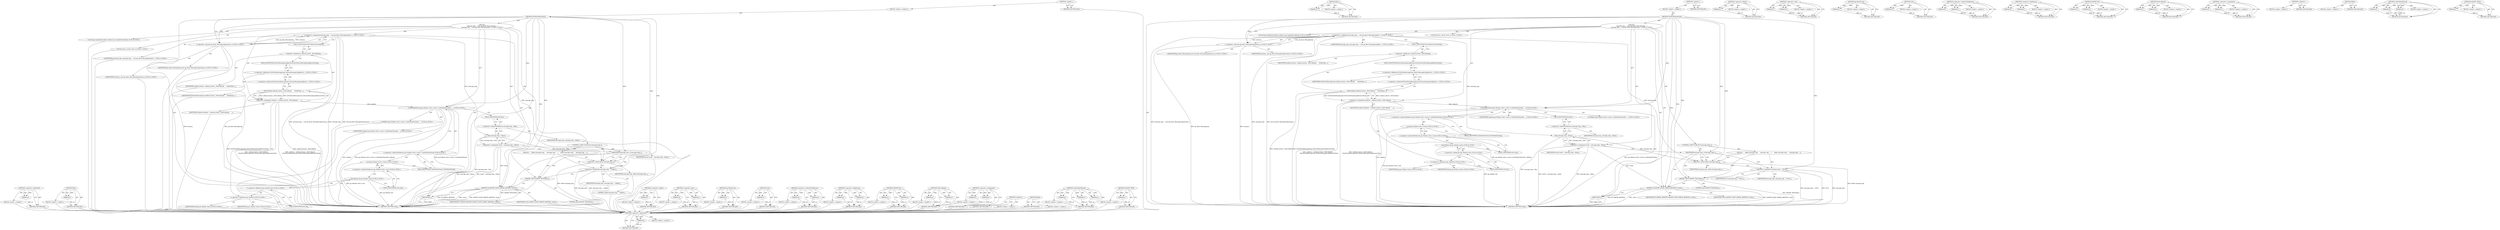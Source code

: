 digraph "ASSERT_TRUE" {
vulnerable_110 [label=<(METHOD,&lt;operator&gt;.addressOf)>];
vulnerable_111 [label=<(PARAM,p1)>];
vulnerable_112 [label=<(BLOCK,&lt;empty&gt;,&lt;empty&gt;)>];
vulnerable_113 [label=<(METHOD_RETURN,ANY)>];
vulnerable_133 [label=<(METHOD,Run)>];
vulnerable_134 [label=<(PARAM,p1)>];
vulnerable_135 [label=<(BLOCK,&lt;empty&gt;,&lt;empty&gt;)>];
vulnerable_136 [label=<(METHOD_RETURN,ANY)>];
vulnerable_6 [label=<(METHOD,&lt;global&gt;)<SUB>1</SUB>>];
vulnerable_7 [label=<(BLOCK,&lt;empty&gt;,&lt;empty&gt;)<SUB>1</SUB>>];
vulnerable_8 [label=<(METHOD,TestRunWithoutQuit)<SUB>1</SUB>>];
vulnerable_9 [label="<(BLOCK,{
  message_loop_ = new pp::flash::MessageLoop(...,{
  message_loop_ = new pp::flash::MessageLoop(...)<SUB>1</SUB>>"];
vulnerable_10 [label="<(&lt;operator&gt;.assignment,message_loop_ = new pp::flash::MessageLoop(inst...)<SUB>2</SUB>>"];
vulnerable_11 [label="<(IDENTIFIER,message_loop_,message_loop_ = new pp::flash::MessageLoop(inst...)<SUB>2</SUB>>"];
vulnerable_12 [label="<(&lt;operator&gt;.new,new pp::flash::MessageLoop(instance_))<SUB>2</SUB>>"];
vulnerable_13 [label="<(IDENTIFIER,pp::flash::MessageLoop,new pp::flash::MessageLoop(instance_))<SUB>2</SUB>>"];
vulnerable_14 [label="<(IDENTIFIER,instance_,new pp::flash::MessageLoop(instance_))<SUB>2</SUB>>"];
vulnerable_15 [label="<(LOCAL,pp.CompletionCallback callback: pp.CompletionCallback)<SUB>4</SUB>>"];
vulnerable_16 [label=<(&lt;operator&gt;.assignment,callback = callback_factory_.NewCallback(
     ...)<SUB>4</SUB>>];
vulnerable_17 [label=<(IDENTIFIER,callback,callback = callback_factory_.NewCallback(
     ...)<SUB>4</SUB>>];
vulnerable_18 [label=<(NewCallback,callback_factory_.NewCallback(
      &amp;TestFlash...)<SUB>4</SUB>>];
vulnerable_19 [label=<(&lt;operator&gt;.fieldAccess,callback_factory_.NewCallback)<SUB>4</SUB>>];
vulnerable_20 [label=<(IDENTIFIER,callback_factory_,callback_factory_.NewCallback(
      &amp;TestFlash...)<SUB>4</SUB>>];
vulnerable_21 [label=<(FIELD_IDENTIFIER,NewCallback,NewCallback)<SUB>4</SUB>>];
vulnerable_22 [label="<(&lt;operator&gt;.addressOf,&amp;TestFlashMessageLoop::DestroyMessageLoopResour...)<SUB>5</SUB>>"];
vulnerable_23 [label="<(&lt;operator&gt;.fieldAccess,TestFlashMessageLoop::DestroyMessageLoopResourc...)<SUB>5</SUB>>"];
vulnerable_24 [label=<(IDENTIFIER,TestFlashMessageLoop,callback_factory_.NewCallback(
      &amp;TestFlash...)<SUB>5</SUB>>];
vulnerable_25 [label=<(FIELD_IDENTIFIER,DestroyMessageLoopResourceTask,DestroyMessageLoopResourceTask)<SUB>5</SUB>>];
vulnerable_26 [label="<(CallOnMainThread,pp::Module::Get()-&gt;core()-&gt;CallOnMainThread(0, ...)<SUB>6</SUB>>"];
vulnerable_27 [label="<(&lt;operator&gt;.indirectFieldAccess,pp::Module::Get()-&gt;core()-&gt;CallOnMainThread)<SUB>6</SUB>>"];
vulnerable_28 [label="<(core,pp::Module::Get()-&gt;core())<SUB>6</SUB>>"];
vulnerable_29 [label="<(&lt;operator&gt;.indirectFieldAccess,pp::Module::Get()-&gt;core)<SUB>6</SUB>>"];
vulnerable_30 [label="<(pp.Module.Get,pp::Module::Get())<SUB>6</SUB>>"];
vulnerable_31 [label="<(&lt;operator&gt;.fieldAccess,pp::Module::Get)<SUB>6</SUB>>"];
vulnerable_32 [label="<(&lt;operator&gt;.fieldAccess,pp::Module)<SUB>6</SUB>>"];
vulnerable_33 [label="<(IDENTIFIER,pp,pp::Module::Get())<SUB>6</SUB>>"];
vulnerable_34 [label="<(IDENTIFIER,Module,pp::Module::Get())<SUB>6</SUB>>"];
vulnerable_35 [label=<(FIELD_IDENTIFIER,Get,Get)<SUB>6</SUB>>];
vulnerable_36 [label=<(FIELD_IDENTIFIER,core,core)<SUB>6</SUB>>];
vulnerable_37 [label=<(FIELD_IDENTIFIER,CallOnMainThread,CallOnMainThread)<SUB>6</SUB>>];
vulnerable_38 [label="<(LITERAL,0,pp::Module::Get()-&gt;core()-&gt;CallOnMainThread(0, ...)<SUB>6</SUB>>"];
vulnerable_39 [label="<(IDENTIFIER,callback,pp::Module::Get()-&gt;core()-&gt;CallOnMainThread(0, ...)<SUB>6</SUB>>"];
vulnerable_40 [label="<(LOCAL,int32_t result: int32_t)<SUB>7</SUB>>"];
vulnerable_41 [label=<(&lt;operator&gt;.assignment,result = message_loop_-&gt;Run())<SUB>7</SUB>>];
vulnerable_42 [label=<(IDENTIFIER,result,result = message_loop_-&gt;Run())<SUB>7</SUB>>];
vulnerable_43 [label=<(Run,message_loop_-&gt;Run())<SUB>7</SUB>>];
vulnerable_44 [label=<(&lt;operator&gt;.indirectFieldAccess,message_loop_-&gt;Run)<SUB>7</SUB>>];
vulnerable_45 [label=<(IDENTIFIER,message_loop_,message_loop_-&gt;Run())<SUB>7</SUB>>];
vulnerable_46 [label=<(FIELD_IDENTIFIER,Run,Run)<SUB>7</SUB>>];
vulnerable_47 [label=<(CONTROL_STRUCTURE,IF,if (message_loop_))<SUB>9</SUB>>];
vulnerable_48 [label=<(IDENTIFIER,message_loop_,if (message_loop_))<SUB>9</SUB>>];
vulnerable_49 [label=<(BLOCK,{
     delete message_loop_;
    message_loop_ ...,{
     delete message_loop_;
    message_loop_ ...)<SUB>9</SUB>>];
vulnerable_50 [label=<(&lt;operator&gt;.delete,delete message_loop_)<SUB>10</SUB>>];
vulnerable_51 [label=<(IDENTIFIER,message_loop_,delete message_loop_)<SUB>10</SUB>>];
vulnerable_52 [label=<(&lt;operator&gt;.assignment,message_loop_ = NULL)<SUB>11</SUB>>];
vulnerable_53 [label=<(IDENTIFIER,message_loop_,message_loop_ = NULL)<SUB>11</SUB>>];
vulnerable_54 [label=<(IDENTIFIER,NULL,message_loop_ = NULL)<SUB>11</SUB>>];
vulnerable_55 [label=<(ASSERT_TRUE,ASSERT_TRUE(false))<SUB>12</SUB>>];
vulnerable_56 [label=<(LITERAL,false,ASSERT_TRUE(false))<SUB>12</SUB>>];
vulnerable_57 [label=<(ASSERT_EQ,ASSERT_EQ(PP_ERROR_ABORTED, result))<SUB>15</SUB>>];
vulnerable_58 [label=<(IDENTIFIER,PP_ERROR_ABORTED,ASSERT_EQ(PP_ERROR_ABORTED, result))<SUB>15</SUB>>];
vulnerable_59 [label=<(IDENTIFIER,result,ASSERT_EQ(PP_ERROR_ABORTED, result))<SUB>15</SUB>>];
vulnerable_60 [label=<(PASS,PASS())<SUB>16</SUB>>];
vulnerable_61 [label=<(METHOD_RETURN,string)<SUB>1</SUB>>];
vulnerable_63 [label=<(METHOD_RETURN,ANY)<SUB>1</SUB>>];
vulnerable_137 [label=<(METHOD,&lt;operator&gt;.delete)>];
vulnerable_138 [label=<(PARAM,p1)>];
vulnerable_139 [label=<(BLOCK,&lt;empty&gt;,&lt;empty&gt;)>];
vulnerable_140 [label=<(METHOD_RETURN,ANY)>];
vulnerable_95 [label=<(METHOD,&lt;operator&gt;.new)>];
vulnerable_96 [label=<(PARAM,p1)>];
vulnerable_97 [label=<(PARAM,p2)>];
vulnerable_98 [label=<(BLOCK,&lt;empty&gt;,&lt;empty&gt;)>];
vulnerable_99 [label=<(METHOD_RETURN,ANY)>];
vulnerable_129 [label=<(METHOD,pp.Module.Get)>];
vulnerable_130 [label=<(PARAM,p1)>];
vulnerable_131 [label=<(BLOCK,&lt;empty&gt;,&lt;empty&gt;)>];
vulnerable_132 [label=<(METHOD_RETURN,ANY)>];
vulnerable_125 [label=<(METHOD,core)>];
vulnerable_126 [label=<(PARAM,p1)>];
vulnerable_127 [label=<(BLOCK,&lt;empty&gt;,&lt;empty&gt;)>];
vulnerable_128 [label=<(METHOD_RETURN,ANY)>];
vulnerable_120 [label=<(METHOD,&lt;operator&gt;.indirectFieldAccess)>];
vulnerable_121 [label=<(PARAM,p1)>];
vulnerable_122 [label=<(PARAM,p2)>];
vulnerable_123 [label=<(BLOCK,&lt;empty&gt;,&lt;empty&gt;)>];
vulnerable_124 [label=<(METHOD_RETURN,ANY)>];
vulnerable_105 [label=<(METHOD,&lt;operator&gt;.fieldAccess)>];
vulnerable_106 [label=<(PARAM,p1)>];
vulnerable_107 [label=<(PARAM,p2)>];
vulnerable_108 [label=<(BLOCK,&lt;empty&gt;,&lt;empty&gt;)>];
vulnerable_109 [label=<(METHOD_RETURN,ANY)>];
vulnerable_145 [label=<(METHOD,ASSERT_EQ)>];
vulnerable_146 [label=<(PARAM,p1)>];
vulnerable_147 [label=<(PARAM,p2)>];
vulnerable_148 [label=<(BLOCK,&lt;empty&gt;,&lt;empty&gt;)>];
vulnerable_149 [label=<(METHOD_RETURN,ANY)>];
vulnerable_100 [label=<(METHOD,NewCallback)>];
vulnerable_101 [label=<(PARAM,p1)>];
vulnerable_102 [label=<(PARAM,p2)>];
vulnerable_103 [label=<(BLOCK,&lt;empty&gt;,&lt;empty&gt;)>];
vulnerable_104 [label=<(METHOD_RETURN,ANY)>];
vulnerable_90 [label=<(METHOD,&lt;operator&gt;.assignment)>];
vulnerable_91 [label=<(PARAM,p1)>];
vulnerable_92 [label=<(PARAM,p2)>];
vulnerable_93 [label=<(BLOCK,&lt;empty&gt;,&lt;empty&gt;)>];
vulnerable_94 [label=<(METHOD_RETURN,ANY)>];
vulnerable_84 [label=<(METHOD,&lt;global&gt;)<SUB>1</SUB>>];
vulnerable_85 [label=<(BLOCK,&lt;empty&gt;,&lt;empty&gt;)>];
vulnerable_86 [label=<(METHOD_RETURN,ANY)>];
vulnerable_150 [label=<(METHOD,PASS)>];
vulnerable_151 [label=<(BLOCK,&lt;empty&gt;,&lt;empty&gt;)>];
vulnerable_152 [label=<(METHOD_RETURN,ANY)>];
vulnerable_114 [label=<(METHOD,CallOnMainThread)>];
vulnerable_115 [label=<(PARAM,p1)>];
vulnerable_116 [label=<(PARAM,p2)>];
vulnerable_117 [label=<(PARAM,p3)>];
vulnerable_118 [label=<(BLOCK,&lt;empty&gt;,&lt;empty&gt;)>];
vulnerable_119 [label=<(METHOD_RETURN,ANY)>];
vulnerable_141 [label=<(METHOD,ASSERT_TRUE)>];
vulnerable_142 [label=<(PARAM,p1)>];
vulnerable_143 [label=<(BLOCK,&lt;empty&gt;,&lt;empty&gt;)>];
vulnerable_144 [label=<(METHOD_RETURN,ANY)>];
fixed_112 [label=<(METHOD,&lt;operator&gt;.addressOf)>];
fixed_113 [label=<(PARAM,p1)>];
fixed_114 [label=<(BLOCK,&lt;empty&gt;,&lt;empty&gt;)>];
fixed_115 [label=<(METHOD_RETURN,ANY)>];
fixed_135 [label=<(METHOD,Run)>];
fixed_136 [label=<(PARAM,p1)>];
fixed_137 [label=<(BLOCK,&lt;empty&gt;,&lt;empty&gt;)>];
fixed_138 [label=<(METHOD_RETURN,ANY)>];
fixed_6 [label=<(METHOD,&lt;global&gt;)<SUB>1</SUB>>];
fixed_7 [label=<(BLOCK,&lt;empty&gt;,&lt;empty&gt;)<SUB>1</SUB>>];
fixed_8 [label=<(METHOD,TestRunWithoutQuit)<SUB>1</SUB>>];
fixed_9 [label="<(BLOCK,{
  message_loop_ = new pp::flash::MessageLoop(...,{
  message_loop_ = new pp::flash::MessageLoop(...)<SUB>1</SUB>>"];
fixed_10 [label="<(&lt;operator&gt;.assignment,message_loop_ = new pp::flash::MessageLoop(inst...)<SUB>2</SUB>>"];
fixed_11 [label="<(IDENTIFIER,message_loop_,message_loop_ = new pp::flash::MessageLoop(inst...)<SUB>2</SUB>>"];
fixed_12 [label="<(&lt;operator&gt;.new,new pp::flash::MessageLoop(instance_))<SUB>2</SUB>>"];
fixed_13 [label="<(IDENTIFIER,pp::flash::MessageLoop,new pp::flash::MessageLoop(instance_))<SUB>2</SUB>>"];
fixed_14 [label="<(IDENTIFIER,instance_,new pp::flash::MessageLoop(instance_))<SUB>2</SUB>>"];
fixed_15 [label="<(LOCAL,pp.CompletionCallback callback: pp.CompletionCallback)<SUB>4</SUB>>"];
fixed_16 [label=<(&lt;operator&gt;.assignment,callback = callback_factory_.NewCallback(
     ...)<SUB>4</SUB>>];
fixed_17 [label=<(IDENTIFIER,callback,callback = callback_factory_.NewCallback(
     ...)<SUB>4</SUB>>];
fixed_18 [label=<(NewCallback,callback_factory_.NewCallback(
      &amp;TestFlash...)<SUB>4</SUB>>];
fixed_19 [label=<(&lt;operator&gt;.fieldAccess,callback_factory_.NewCallback)<SUB>4</SUB>>];
fixed_20 [label=<(IDENTIFIER,callback_factory_,callback_factory_.NewCallback(
      &amp;TestFlash...)<SUB>4</SUB>>];
fixed_21 [label=<(FIELD_IDENTIFIER,NewCallback,NewCallback)<SUB>4</SUB>>];
fixed_22 [label="<(&lt;operator&gt;.addressOf,&amp;TestFlashMessageLoop::DestroyMessageLoopResour...)<SUB>5</SUB>>"];
fixed_23 [label="<(&lt;operator&gt;.fieldAccess,TestFlashMessageLoop::DestroyMessageLoopResourc...)<SUB>5</SUB>>"];
fixed_24 [label=<(IDENTIFIER,TestFlashMessageLoop,callback_factory_.NewCallback(
      &amp;TestFlash...)<SUB>5</SUB>>];
fixed_25 [label=<(FIELD_IDENTIFIER,DestroyMessageLoopResourceTask,DestroyMessageLoopResourceTask)<SUB>5</SUB>>];
fixed_26 [label="<(CallOnMainThread,pp::Module::Get()-&gt;core()-&gt;CallOnMainThread(0, ...)<SUB>6</SUB>>"];
fixed_27 [label="<(&lt;operator&gt;.indirectFieldAccess,pp::Module::Get()-&gt;core()-&gt;CallOnMainThread)<SUB>6</SUB>>"];
fixed_28 [label="<(core,pp::Module::Get()-&gt;core())<SUB>6</SUB>>"];
fixed_29 [label="<(&lt;operator&gt;.indirectFieldAccess,pp::Module::Get()-&gt;core)<SUB>6</SUB>>"];
fixed_30 [label="<(pp.Module.Get,pp::Module::Get())<SUB>6</SUB>>"];
fixed_31 [label="<(&lt;operator&gt;.fieldAccess,pp::Module::Get)<SUB>6</SUB>>"];
fixed_32 [label="<(&lt;operator&gt;.fieldAccess,pp::Module)<SUB>6</SUB>>"];
fixed_33 [label="<(IDENTIFIER,pp,pp::Module::Get())<SUB>6</SUB>>"];
fixed_34 [label="<(IDENTIFIER,Module,pp::Module::Get())<SUB>6</SUB>>"];
fixed_35 [label=<(FIELD_IDENTIFIER,Get,Get)<SUB>6</SUB>>];
fixed_36 [label=<(FIELD_IDENTIFIER,core,core)<SUB>6</SUB>>];
fixed_37 [label=<(FIELD_IDENTIFIER,CallOnMainThread,CallOnMainThread)<SUB>6</SUB>>];
fixed_38 [label="<(LITERAL,0,pp::Module::Get()-&gt;core()-&gt;CallOnMainThread(0, ...)<SUB>6</SUB>>"];
fixed_39 [label="<(IDENTIFIER,callback,pp::Module::Get()-&gt;core()-&gt;CallOnMainThread(0, ...)<SUB>6</SUB>>"];
fixed_40 [label="<(LOCAL,int32_t result: int32_t)<SUB>7</SUB>>"];
fixed_41 [label=<(&lt;operator&gt;.assignment,result = message_loop_-&gt;Run())<SUB>7</SUB>>];
fixed_42 [label=<(IDENTIFIER,result,result = message_loop_-&gt;Run())<SUB>7</SUB>>];
fixed_43 [label=<(Run,message_loop_-&gt;Run())<SUB>7</SUB>>];
fixed_44 [label=<(&lt;operator&gt;.indirectFieldAccess,message_loop_-&gt;Run)<SUB>7</SUB>>];
fixed_45 [label=<(IDENTIFIER,message_loop_,message_loop_-&gt;Run())<SUB>7</SUB>>];
fixed_46 [label=<(FIELD_IDENTIFIER,Run,Run)<SUB>7</SUB>>];
fixed_47 [label=<(CONTROL_STRUCTURE,IF,if (message_loop_))<SUB>9</SUB>>];
fixed_48 [label=<(IDENTIFIER,message_loop_,if (message_loop_))<SUB>9</SUB>>];
fixed_49 [label=<(BLOCK,{
     delete message_loop_;
    message_loop_ ...,{
     delete message_loop_;
    message_loop_ ...)<SUB>9</SUB>>];
fixed_50 [label=<(&lt;operator&gt;.delete,delete message_loop_)<SUB>10</SUB>>];
fixed_51 [label=<(IDENTIFIER,message_loop_,delete message_loop_)<SUB>10</SUB>>];
fixed_52 [label=<(&lt;operator&gt;.assignment,message_loop_ = nullptr)<SUB>11</SUB>>];
fixed_53 [label=<(IDENTIFIER,message_loop_,message_loop_ = nullptr)<SUB>11</SUB>>];
fixed_54 [label=<(LITERAL,nullptr,message_loop_ = nullptr)<SUB>11</SUB>>];
fixed_55 [label=<(ASSERT_TRUE,ASSERT_TRUE(false))<SUB>12</SUB>>];
fixed_56 [label=<(LITERAL,false,ASSERT_TRUE(false))<SUB>12</SUB>>];
fixed_57 [label=<(ASSERT_EQ,ASSERT_EQ(PP_ERROR_ABORTED, result))<SUB>15</SUB>>];
fixed_58 [label=<(IDENTIFIER,PP_ERROR_ABORTED,ASSERT_EQ(PP_ERROR_ABORTED, result))<SUB>15</SUB>>];
fixed_59 [label=<(IDENTIFIER,result,ASSERT_EQ(PP_ERROR_ABORTED, result))<SUB>15</SUB>>];
fixed_60 [label=<(PASS,PASS())<SUB>16</SUB>>];
fixed_61 [label=<(METHOD_RETURN,string)<SUB>1</SUB>>];
fixed_63 [label=<(METHOD_RETURN,ANY)<SUB>1</SUB>>];
fixed_139 [label=<(METHOD,&lt;operator&gt;.delete)>];
fixed_140 [label=<(PARAM,p1)>];
fixed_141 [label=<(BLOCK,&lt;empty&gt;,&lt;empty&gt;)>];
fixed_142 [label=<(METHOD_RETURN,ANY)>];
fixed_97 [label=<(METHOD,&lt;operator&gt;.new)>];
fixed_98 [label=<(PARAM,p1)>];
fixed_99 [label=<(PARAM,p2)>];
fixed_100 [label=<(BLOCK,&lt;empty&gt;,&lt;empty&gt;)>];
fixed_101 [label=<(METHOD_RETURN,ANY)>];
fixed_131 [label=<(METHOD,pp.Module.Get)>];
fixed_132 [label=<(PARAM,p1)>];
fixed_133 [label=<(BLOCK,&lt;empty&gt;,&lt;empty&gt;)>];
fixed_134 [label=<(METHOD_RETURN,ANY)>];
fixed_127 [label=<(METHOD,core)>];
fixed_128 [label=<(PARAM,p1)>];
fixed_129 [label=<(BLOCK,&lt;empty&gt;,&lt;empty&gt;)>];
fixed_130 [label=<(METHOD_RETURN,ANY)>];
fixed_122 [label=<(METHOD,&lt;operator&gt;.indirectFieldAccess)>];
fixed_123 [label=<(PARAM,p1)>];
fixed_124 [label=<(PARAM,p2)>];
fixed_125 [label=<(BLOCK,&lt;empty&gt;,&lt;empty&gt;)>];
fixed_126 [label=<(METHOD_RETURN,ANY)>];
fixed_107 [label=<(METHOD,&lt;operator&gt;.fieldAccess)>];
fixed_108 [label=<(PARAM,p1)>];
fixed_109 [label=<(PARAM,p2)>];
fixed_110 [label=<(BLOCK,&lt;empty&gt;,&lt;empty&gt;)>];
fixed_111 [label=<(METHOD_RETURN,ANY)>];
fixed_147 [label=<(METHOD,ASSERT_EQ)>];
fixed_148 [label=<(PARAM,p1)>];
fixed_149 [label=<(PARAM,p2)>];
fixed_150 [label=<(BLOCK,&lt;empty&gt;,&lt;empty&gt;)>];
fixed_151 [label=<(METHOD_RETURN,ANY)>];
fixed_102 [label=<(METHOD,NewCallback)>];
fixed_103 [label=<(PARAM,p1)>];
fixed_104 [label=<(PARAM,p2)>];
fixed_105 [label=<(BLOCK,&lt;empty&gt;,&lt;empty&gt;)>];
fixed_106 [label=<(METHOD_RETURN,ANY)>];
fixed_92 [label=<(METHOD,&lt;operator&gt;.assignment)>];
fixed_93 [label=<(PARAM,p1)>];
fixed_94 [label=<(PARAM,p2)>];
fixed_95 [label=<(BLOCK,&lt;empty&gt;,&lt;empty&gt;)>];
fixed_96 [label=<(METHOD_RETURN,ANY)>];
fixed_86 [label=<(METHOD,&lt;global&gt;)<SUB>1</SUB>>];
fixed_87 [label=<(BLOCK,&lt;empty&gt;,&lt;empty&gt;)>];
fixed_88 [label=<(METHOD_RETURN,ANY)>];
fixed_152 [label=<(METHOD,PASS)>];
fixed_153 [label=<(BLOCK,&lt;empty&gt;,&lt;empty&gt;)>];
fixed_154 [label=<(METHOD_RETURN,ANY)>];
fixed_116 [label=<(METHOD,CallOnMainThread)>];
fixed_117 [label=<(PARAM,p1)>];
fixed_118 [label=<(PARAM,p2)>];
fixed_119 [label=<(PARAM,p3)>];
fixed_120 [label=<(BLOCK,&lt;empty&gt;,&lt;empty&gt;)>];
fixed_121 [label=<(METHOD_RETURN,ANY)>];
fixed_143 [label=<(METHOD,ASSERT_TRUE)>];
fixed_144 [label=<(PARAM,p1)>];
fixed_145 [label=<(BLOCK,&lt;empty&gt;,&lt;empty&gt;)>];
fixed_146 [label=<(METHOD_RETURN,ANY)>];
vulnerable_110 -> vulnerable_111  [key=0, label="AST: "];
vulnerable_110 -> vulnerable_111  [key=1, label="DDG: "];
vulnerable_110 -> vulnerable_112  [key=0, label="AST: "];
vulnerable_110 -> vulnerable_113  [key=0, label="AST: "];
vulnerable_110 -> vulnerable_113  [key=1, label="CFG: "];
vulnerable_111 -> vulnerable_113  [key=0, label="DDG: p1"];
vulnerable_133 -> vulnerable_134  [key=0, label="AST: "];
vulnerable_133 -> vulnerable_134  [key=1, label="DDG: "];
vulnerable_133 -> vulnerable_135  [key=0, label="AST: "];
vulnerable_133 -> vulnerable_136  [key=0, label="AST: "];
vulnerable_133 -> vulnerable_136  [key=1, label="CFG: "];
vulnerable_134 -> vulnerable_136  [key=0, label="DDG: p1"];
vulnerable_6 -> vulnerable_7  [key=0, label="AST: "];
vulnerable_6 -> vulnerable_63  [key=0, label="AST: "];
vulnerable_6 -> vulnerable_63  [key=1, label="CFG: "];
vulnerable_7 -> vulnerable_8  [key=0, label="AST: "];
vulnerable_8 -> vulnerable_9  [key=0, label="AST: "];
vulnerable_8 -> vulnerable_61  [key=0, label="AST: "];
vulnerable_8 -> vulnerable_12  [key=0, label="CFG: "];
vulnerable_8 -> vulnerable_12  [key=1, label="DDG: "];
vulnerable_8 -> vulnerable_60  [key=0, label="DDG: "];
vulnerable_8 -> vulnerable_26  [key=0, label="DDG: "];
vulnerable_8 -> vulnerable_48  [key=0, label="DDG: "];
vulnerable_8 -> vulnerable_57  [key=0, label="DDG: "];
vulnerable_8 -> vulnerable_52  [key=0, label="DDG: "];
vulnerable_8 -> vulnerable_50  [key=0, label="DDG: "];
vulnerable_8 -> vulnerable_55  [key=0, label="DDG: "];
vulnerable_9 -> vulnerable_10  [key=0, label="AST: "];
vulnerable_9 -> vulnerable_15  [key=0, label="AST: "];
vulnerable_9 -> vulnerable_16  [key=0, label="AST: "];
vulnerable_9 -> vulnerable_26  [key=0, label="AST: "];
vulnerable_9 -> vulnerable_40  [key=0, label="AST: "];
vulnerable_9 -> vulnerable_41  [key=0, label="AST: "];
vulnerable_9 -> vulnerable_47  [key=0, label="AST: "];
vulnerable_9 -> vulnerable_57  [key=0, label="AST: "];
vulnerable_9 -> vulnerable_60  [key=0, label="AST: "];
vulnerable_10 -> vulnerable_11  [key=0, label="AST: "];
vulnerable_10 -> vulnerable_12  [key=0, label="AST: "];
vulnerable_10 -> vulnerable_21  [key=0, label="CFG: "];
vulnerable_10 -> vulnerable_61  [key=0, label="DDG: message_loop_"];
vulnerable_10 -> vulnerable_61  [key=1, label="DDG: new pp::flash::MessageLoop(instance_)"];
vulnerable_10 -> vulnerable_61  [key=2, label="DDG: message_loop_ = new pp::flash::MessageLoop(instance_)"];
vulnerable_10 -> vulnerable_43  [key=0, label="DDG: message_loop_"];
vulnerable_10 -> vulnerable_50  [key=0, label="DDG: message_loop_"];
vulnerable_12 -> vulnerable_13  [key=0, label="AST: "];
vulnerable_12 -> vulnerable_14  [key=0, label="AST: "];
vulnerable_12 -> vulnerable_10  [key=0, label="CFG: "];
vulnerable_12 -> vulnerable_10  [key=1, label="DDG: pp::flash::MessageLoop"];
vulnerable_12 -> vulnerable_10  [key=2, label="DDG: instance_"];
vulnerable_12 -> vulnerable_61  [key=0, label="DDG: instance_"];
vulnerable_12 -> vulnerable_61  [key=1, label="DDG: pp::flash::MessageLoop"];
vulnerable_16 -> vulnerable_17  [key=0, label="AST: "];
vulnerable_16 -> vulnerable_18  [key=0, label="AST: "];
vulnerable_16 -> vulnerable_32  [key=0, label="CFG: "];
vulnerable_16 -> vulnerable_61  [key=0, label="DDG: callback_factory_.NewCallback(
      &amp;TestFlashMessageLoop::DestroyMessageLoopResourceTask)"];
vulnerable_16 -> vulnerable_61  [key=1, label="DDG: callback = callback_factory_.NewCallback(
      &amp;TestFlashMessageLoop::DestroyMessageLoopResourceTask)"];
vulnerable_16 -> vulnerable_26  [key=0, label="DDG: callback"];
vulnerable_18 -> vulnerable_19  [key=0, label="AST: "];
vulnerable_18 -> vulnerable_22  [key=0, label="AST: "];
vulnerable_18 -> vulnerable_16  [key=0, label="CFG: "];
vulnerable_18 -> vulnerable_16  [key=1, label="DDG: callback_factory_.NewCallback"];
vulnerable_18 -> vulnerable_16  [key=2, label="DDG: &amp;TestFlashMessageLoop::DestroyMessageLoopResourceTask"];
vulnerable_18 -> vulnerable_61  [key=0, label="DDG: callback_factory_.NewCallback"];
vulnerable_18 -> vulnerable_61  [key=1, label="DDG: &amp;TestFlashMessageLoop::DestroyMessageLoopResourceTask"];
vulnerable_19 -> vulnerable_20  [key=0, label="AST: "];
vulnerable_19 -> vulnerable_21  [key=0, label="AST: "];
vulnerable_19 -> vulnerable_25  [key=0, label="CFG: "];
vulnerable_21 -> vulnerable_19  [key=0, label="CFG: "];
vulnerable_22 -> vulnerable_23  [key=0, label="AST: "];
vulnerable_22 -> vulnerable_18  [key=0, label="CFG: "];
vulnerable_23 -> vulnerable_24  [key=0, label="AST: "];
vulnerable_23 -> vulnerable_25  [key=0, label="AST: "];
vulnerable_23 -> vulnerable_22  [key=0, label="CFG: "];
vulnerable_25 -> vulnerable_23  [key=0, label="CFG: "];
vulnerable_26 -> vulnerable_27  [key=0, label="AST: "];
vulnerable_26 -> vulnerable_38  [key=0, label="AST: "];
vulnerable_26 -> vulnerable_39  [key=0, label="AST: "];
vulnerable_26 -> vulnerable_46  [key=0, label="CFG: "];
vulnerable_26 -> vulnerable_61  [key=0, label="DDG: pp::Module::Get()-&gt;core()-&gt;CallOnMainThread"];
vulnerable_26 -> vulnerable_61  [key=1, label="DDG: callback"];
vulnerable_26 -> vulnerable_61  [key=2, label="DDG: pp::Module::Get()-&gt;core()-&gt;CallOnMainThread(0, callback)"];
vulnerable_27 -> vulnerable_28  [key=0, label="AST: "];
vulnerable_27 -> vulnerable_37  [key=0, label="AST: "];
vulnerable_27 -> vulnerable_26  [key=0, label="CFG: "];
vulnerable_28 -> vulnerable_29  [key=0, label="AST: "];
vulnerable_28 -> vulnerable_37  [key=0, label="CFG: "];
vulnerable_28 -> vulnerable_61  [key=0, label="DDG: pp::Module::Get()-&gt;core"];
vulnerable_29 -> vulnerable_30  [key=0, label="AST: "];
vulnerable_29 -> vulnerable_36  [key=0, label="AST: "];
vulnerable_29 -> vulnerable_28  [key=0, label="CFG: "];
vulnerable_30 -> vulnerable_31  [key=0, label="AST: "];
vulnerable_30 -> vulnerable_36  [key=0, label="CFG: "];
vulnerable_30 -> vulnerable_61  [key=0, label="DDG: pp::Module::Get"];
vulnerable_31 -> vulnerable_32  [key=0, label="AST: "];
vulnerable_31 -> vulnerable_35  [key=0, label="AST: "];
vulnerable_31 -> vulnerable_30  [key=0, label="CFG: "];
vulnerable_32 -> vulnerable_33  [key=0, label="AST: "];
vulnerable_32 -> vulnerable_34  [key=0, label="AST: "];
vulnerable_32 -> vulnerable_35  [key=0, label="CFG: "];
vulnerable_35 -> vulnerable_31  [key=0, label="CFG: "];
vulnerable_36 -> vulnerable_29  [key=0, label="CFG: "];
vulnerable_37 -> vulnerable_27  [key=0, label="CFG: "];
vulnerable_41 -> vulnerable_42  [key=0, label="AST: "];
vulnerable_41 -> vulnerable_43  [key=0, label="AST: "];
vulnerable_41 -> vulnerable_48  [key=0, label="CFG: "];
vulnerable_41 -> vulnerable_61  [key=0, label="DDG: message_loop_-&gt;Run()"];
vulnerable_41 -> vulnerable_61  [key=1, label="DDG: result = message_loop_-&gt;Run()"];
vulnerable_41 -> vulnerable_57  [key=0, label="DDG: result"];
vulnerable_43 -> vulnerable_44  [key=0, label="AST: "];
vulnerable_43 -> vulnerable_41  [key=0, label="CFG: "];
vulnerable_43 -> vulnerable_41  [key=1, label="DDG: message_loop_-&gt;Run"];
vulnerable_43 -> vulnerable_61  [key=0, label="DDG: message_loop_-&gt;Run"];
vulnerable_43 -> vulnerable_50  [key=0, label="DDG: message_loop_-&gt;Run"];
vulnerable_44 -> vulnerable_45  [key=0, label="AST: "];
vulnerable_44 -> vulnerable_46  [key=0, label="AST: "];
vulnerable_44 -> vulnerable_43  [key=0, label="CFG: "];
vulnerable_46 -> vulnerable_44  [key=0, label="CFG: "];
vulnerable_47 -> vulnerable_48  [key=0, label="AST: "];
vulnerable_47 -> vulnerable_49  [key=0, label="AST: "];
vulnerable_48 -> vulnerable_50  [key=0, label="CFG: "];
vulnerable_48 -> vulnerable_50  [key=1, label="CDG: "];
vulnerable_48 -> vulnerable_57  [key=0, label="CFG: "];
vulnerable_48 -> vulnerable_52  [key=0, label="CDG: "];
vulnerable_48 -> vulnerable_55  [key=0, label="CDG: "];
vulnerable_49 -> vulnerable_50  [key=0, label="AST: "];
vulnerable_49 -> vulnerable_52  [key=0, label="AST: "];
vulnerable_49 -> vulnerable_55  [key=0, label="AST: "];
vulnerable_50 -> vulnerable_51  [key=0, label="AST: "];
vulnerable_50 -> vulnerable_52  [key=0, label="CFG: "];
vulnerable_50 -> vulnerable_61  [key=0, label="DDG: delete message_loop_"];
vulnerable_52 -> vulnerable_53  [key=0, label="AST: "];
vulnerable_52 -> vulnerable_54  [key=0, label="AST: "];
vulnerable_52 -> vulnerable_55  [key=0, label="CFG: "];
vulnerable_52 -> vulnerable_61  [key=0, label="DDG: message_loop_"];
vulnerable_52 -> vulnerable_61  [key=1, label="DDG: message_loop_ = NULL"];
vulnerable_52 -> vulnerable_61  [key=2, label="DDG: NULL"];
vulnerable_55 -> vulnerable_56  [key=0, label="AST: "];
vulnerable_55 -> vulnerable_57  [key=0, label="CFG: "];
vulnerable_55 -> vulnerable_61  [key=0, label="DDG: ASSERT_TRUE(false)"];
vulnerable_57 -> vulnerable_58  [key=0, label="AST: "];
vulnerable_57 -> vulnerable_59  [key=0, label="AST: "];
vulnerable_57 -> vulnerable_60  [key=0, label="CFG: "];
vulnerable_57 -> vulnerable_61  [key=0, label="DDG: result"];
vulnerable_57 -> vulnerable_61  [key=1, label="DDG: ASSERT_EQ(PP_ERROR_ABORTED, result)"];
vulnerable_57 -> vulnerable_61  [key=2, label="DDG: PP_ERROR_ABORTED"];
vulnerable_60 -> vulnerable_61  [key=0, label="CFG: "];
vulnerable_60 -> vulnerable_61  [key=1, label="DDG: PASS()"];
vulnerable_137 -> vulnerable_138  [key=0, label="AST: "];
vulnerable_137 -> vulnerable_138  [key=1, label="DDG: "];
vulnerable_137 -> vulnerable_139  [key=0, label="AST: "];
vulnerable_137 -> vulnerable_140  [key=0, label="AST: "];
vulnerable_137 -> vulnerable_140  [key=1, label="CFG: "];
vulnerable_138 -> vulnerable_140  [key=0, label="DDG: p1"];
vulnerable_95 -> vulnerable_96  [key=0, label="AST: "];
vulnerable_95 -> vulnerable_96  [key=1, label="DDG: "];
vulnerable_95 -> vulnerable_98  [key=0, label="AST: "];
vulnerable_95 -> vulnerable_97  [key=0, label="AST: "];
vulnerable_95 -> vulnerable_97  [key=1, label="DDG: "];
vulnerable_95 -> vulnerable_99  [key=0, label="AST: "];
vulnerable_95 -> vulnerable_99  [key=1, label="CFG: "];
vulnerable_96 -> vulnerable_99  [key=0, label="DDG: p1"];
vulnerable_97 -> vulnerable_99  [key=0, label="DDG: p2"];
vulnerable_129 -> vulnerable_130  [key=0, label="AST: "];
vulnerable_129 -> vulnerable_130  [key=1, label="DDG: "];
vulnerable_129 -> vulnerable_131  [key=0, label="AST: "];
vulnerable_129 -> vulnerable_132  [key=0, label="AST: "];
vulnerable_129 -> vulnerable_132  [key=1, label="CFG: "];
vulnerable_130 -> vulnerable_132  [key=0, label="DDG: p1"];
vulnerable_125 -> vulnerable_126  [key=0, label="AST: "];
vulnerable_125 -> vulnerable_126  [key=1, label="DDG: "];
vulnerable_125 -> vulnerable_127  [key=0, label="AST: "];
vulnerable_125 -> vulnerable_128  [key=0, label="AST: "];
vulnerable_125 -> vulnerable_128  [key=1, label="CFG: "];
vulnerable_126 -> vulnerable_128  [key=0, label="DDG: p1"];
vulnerable_120 -> vulnerable_121  [key=0, label="AST: "];
vulnerable_120 -> vulnerable_121  [key=1, label="DDG: "];
vulnerable_120 -> vulnerable_123  [key=0, label="AST: "];
vulnerable_120 -> vulnerable_122  [key=0, label="AST: "];
vulnerable_120 -> vulnerable_122  [key=1, label="DDG: "];
vulnerable_120 -> vulnerable_124  [key=0, label="AST: "];
vulnerable_120 -> vulnerable_124  [key=1, label="CFG: "];
vulnerable_121 -> vulnerable_124  [key=0, label="DDG: p1"];
vulnerable_122 -> vulnerable_124  [key=0, label="DDG: p2"];
vulnerable_105 -> vulnerable_106  [key=0, label="AST: "];
vulnerable_105 -> vulnerable_106  [key=1, label="DDG: "];
vulnerable_105 -> vulnerable_108  [key=0, label="AST: "];
vulnerable_105 -> vulnerable_107  [key=0, label="AST: "];
vulnerable_105 -> vulnerable_107  [key=1, label="DDG: "];
vulnerable_105 -> vulnerable_109  [key=0, label="AST: "];
vulnerable_105 -> vulnerable_109  [key=1, label="CFG: "];
vulnerable_106 -> vulnerable_109  [key=0, label="DDG: p1"];
vulnerable_107 -> vulnerable_109  [key=0, label="DDG: p2"];
vulnerable_145 -> vulnerable_146  [key=0, label="AST: "];
vulnerable_145 -> vulnerable_146  [key=1, label="DDG: "];
vulnerable_145 -> vulnerable_148  [key=0, label="AST: "];
vulnerable_145 -> vulnerable_147  [key=0, label="AST: "];
vulnerable_145 -> vulnerable_147  [key=1, label="DDG: "];
vulnerable_145 -> vulnerable_149  [key=0, label="AST: "];
vulnerable_145 -> vulnerable_149  [key=1, label="CFG: "];
vulnerable_146 -> vulnerable_149  [key=0, label="DDG: p1"];
vulnerable_147 -> vulnerable_149  [key=0, label="DDG: p2"];
vulnerable_100 -> vulnerable_101  [key=0, label="AST: "];
vulnerable_100 -> vulnerable_101  [key=1, label="DDG: "];
vulnerable_100 -> vulnerable_103  [key=0, label="AST: "];
vulnerable_100 -> vulnerable_102  [key=0, label="AST: "];
vulnerable_100 -> vulnerable_102  [key=1, label="DDG: "];
vulnerable_100 -> vulnerable_104  [key=0, label="AST: "];
vulnerable_100 -> vulnerable_104  [key=1, label="CFG: "];
vulnerable_101 -> vulnerable_104  [key=0, label="DDG: p1"];
vulnerable_102 -> vulnerable_104  [key=0, label="DDG: p2"];
vulnerable_90 -> vulnerable_91  [key=0, label="AST: "];
vulnerable_90 -> vulnerable_91  [key=1, label="DDG: "];
vulnerable_90 -> vulnerable_93  [key=0, label="AST: "];
vulnerable_90 -> vulnerable_92  [key=0, label="AST: "];
vulnerable_90 -> vulnerable_92  [key=1, label="DDG: "];
vulnerable_90 -> vulnerable_94  [key=0, label="AST: "];
vulnerable_90 -> vulnerable_94  [key=1, label="CFG: "];
vulnerable_91 -> vulnerable_94  [key=0, label="DDG: p1"];
vulnerable_92 -> vulnerable_94  [key=0, label="DDG: p2"];
vulnerable_84 -> vulnerable_85  [key=0, label="AST: "];
vulnerable_84 -> vulnerable_86  [key=0, label="AST: "];
vulnerable_84 -> vulnerable_86  [key=1, label="CFG: "];
vulnerable_150 -> vulnerable_151  [key=0, label="AST: "];
vulnerable_150 -> vulnerable_152  [key=0, label="AST: "];
vulnerable_150 -> vulnerable_152  [key=1, label="CFG: "];
vulnerable_114 -> vulnerable_115  [key=0, label="AST: "];
vulnerable_114 -> vulnerable_115  [key=1, label="DDG: "];
vulnerable_114 -> vulnerable_118  [key=0, label="AST: "];
vulnerable_114 -> vulnerable_116  [key=0, label="AST: "];
vulnerable_114 -> vulnerable_116  [key=1, label="DDG: "];
vulnerable_114 -> vulnerable_119  [key=0, label="AST: "];
vulnerable_114 -> vulnerable_119  [key=1, label="CFG: "];
vulnerable_114 -> vulnerable_117  [key=0, label="AST: "];
vulnerable_114 -> vulnerable_117  [key=1, label="DDG: "];
vulnerable_115 -> vulnerable_119  [key=0, label="DDG: p1"];
vulnerable_116 -> vulnerable_119  [key=0, label="DDG: p2"];
vulnerable_117 -> vulnerable_119  [key=0, label="DDG: p3"];
vulnerable_141 -> vulnerable_142  [key=0, label="AST: "];
vulnerable_141 -> vulnerable_142  [key=1, label="DDG: "];
vulnerable_141 -> vulnerable_143  [key=0, label="AST: "];
vulnerable_141 -> vulnerable_144  [key=0, label="AST: "];
vulnerable_141 -> vulnerable_144  [key=1, label="CFG: "];
vulnerable_142 -> vulnerable_144  [key=0, label="DDG: p1"];
fixed_112 -> fixed_113  [key=0, label="AST: "];
fixed_112 -> fixed_113  [key=1, label="DDG: "];
fixed_112 -> fixed_114  [key=0, label="AST: "];
fixed_112 -> fixed_115  [key=0, label="AST: "];
fixed_112 -> fixed_115  [key=1, label="CFG: "];
fixed_113 -> fixed_115  [key=0, label="DDG: p1"];
fixed_114 -> vulnerable_110  [key=0];
fixed_115 -> vulnerable_110  [key=0];
fixed_135 -> fixed_136  [key=0, label="AST: "];
fixed_135 -> fixed_136  [key=1, label="DDG: "];
fixed_135 -> fixed_137  [key=0, label="AST: "];
fixed_135 -> fixed_138  [key=0, label="AST: "];
fixed_135 -> fixed_138  [key=1, label="CFG: "];
fixed_136 -> fixed_138  [key=0, label="DDG: p1"];
fixed_137 -> vulnerable_110  [key=0];
fixed_138 -> vulnerable_110  [key=0];
fixed_6 -> fixed_7  [key=0, label="AST: "];
fixed_6 -> fixed_63  [key=0, label="AST: "];
fixed_6 -> fixed_63  [key=1, label="CFG: "];
fixed_7 -> fixed_8  [key=0, label="AST: "];
fixed_8 -> fixed_9  [key=0, label="AST: "];
fixed_8 -> fixed_61  [key=0, label="AST: "];
fixed_8 -> fixed_12  [key=0, label="CFG: "];
fixed_8 -> fixed_12  [key=1, label="DDG: "];
fixed_8 -> fixed_60  [key=0, label="DDG: "];
fixed_8 -> fixed_26  [key=0, label="DDG: "];
fixed_8 -> fixed_48  [key=0, label="DDG: "];
fixed_8 -> fixed_57  [key=0, label="DDG: "];
fixed_8 -> fixed_52  [key=0, label="DDG: "];
fixed_8 -> fixed_50  [key=0, label="DDG: "];
fixed_8 -> fixed_55  [key=0, label="DDG: "];
fixed_9 -> fixed_10  [key=0, label="AST: "];
fixed_9 -> fixed_15  [key=0, label="AST: "];
fixed_9 -> fixed_16  [key=0, label="AST: "];
fixed_9 -> fixed_26  [key=0, label="AST: "];
fixed_9 -> fixed_40  [key=0, label="AST: "];
fixed_9 -> fixed_41  [key=0, label="AST: "];
fixed_9 -> fixed_47  [key=0, label="AST: "];
fixed_9 -> fixed_57  [key=0, label="AST: "];
fixed_9 -> fixed_60  [key=0, label="AST: "];
fixed_10 -> fixed_11  [key=0, label="AST: "];
fixed_10 -> fixed_12  [key=0, label="AST: "];
fixed_10 -> fixed_21  [key=0, label="CFG: "];
fixed_10 -> fixed_61  [key=0, label="DDG: message_loop_"];
fixed_10 -> fixed_61  [key=1, label="DDG: new pp::flash::MessageLoop(instance_)"];
fixed_10 -> fixed_61  [key=2, label="DDG: message_loop_ = new pp::flash::MessageLoop(instance_)"];
fixed_10 -> fixed_43  [key=0, label="DDG: message_loop_"];
fixed_10 -> fixed_50  [key=0, label="DDG: message_loop_"];
fixed_11 -> vulnerable_110  [key=0];
fixed_12 -> fixed_13  [key=0, label="AST: "];
fixed_12 -> fixed_14  [key=0, label="AST: "];
fixed_12 -> fixed_10  [key=0, label="CFG: "];
fixed_12 -> fixed_10  [key=1, label="DDG: pp::flash::MessageLoop"];
fixed_12 -> fixed_10  [key=2, label="DDG: instance_"];
fixed_12 -> fixed_61  [key=0, label="DDG: instance_"];
fixed_12 -> fixed_61  [key=1, label="DDG: pp::flash::MessageLoop"];
fixed_13 -> vulnerable_110  [key=0];
fixed_14 -> vulnerable_110  [key=0];
fixed_15 -> vulnerable_110  [key=0];
fixed_16 -> fixed_17  [key=0, label="AST: "];
fixed_16 -> fixed_18  [key=0, label="AST: "];
fixed_16 -> fixed_32  [key=0, label="CFG: "];
fixed_16 -> fixed_61  [key=0, label="DDG: callback_factory_.NewCallback(
      &amp;TestFlashMessageLoop::DestroyMessageLoopResourceTask)"];
fixed_16 -> fixed_61  [key=1, label="DDG: callback = callback_factory_.NewCallback(
      &amp;TestFlashMessageLoop::DestroyMessageLoopResourceTask)"];
fixed_16 -> fixed_26  [key=0, label="DDG: callback"];
fixed_17 -> vulnerable_110  [key=0];
fixed_18 -> fixed_19  [key=0, label="AST: "];
fixed_18 -> fixed_22  [key=0, label="AST: "];
fixed_18 -> fixed_16  [key=0, label="CFG: "];
fixed_18 -> fixed_16  [key=1, label="DDG: callback_factory_.NewCallback"];
fixed_18 -> fixed_16  [key=2, label="DDG: &amp;TestFlashMessageLoop::DestroyMessageLoopResourceTask"];
fixed_18 -> fixed_61  [key=0, label="DDG: callback_factory_.NewCallback"];
fixed_18 -> fixed_61  [key=1, label="DDG: &amp;TestFlashMessageLoop::DestroyMessageLoopResourceTask"];
fixed_19 -> fixed_20  [key=0, label="AST: "];
fixed_19 -> fixed_21  [key=0, label="AST: "];
fixed_19 -> fixed_25  [key=0, label="CFG: "];
fixed_20 -> vulnerable_110  [key=0];
fixed_21 -> fixed_19  [key=0, label="CFG: "];
fixed_22 -> fixed_23  [key=0, label="AST: "];
fixed_22 -> fixed_18  [key=0, label="CFG: "];
fixed_23 -> fixed_24  [key=0, label="AST: "];
fixed_23 -> fixed_25  [key=0, label="AST: "];
fixed_23 -> fixed_22  [key=0, label="CFG: "];
fixed_24 -> vulnerable_110  [key=0];
fixed_25 -> fixed_23  [key=0, label="CFG: "];
fixed_26 -> fixed_27  [key=0, label="AST: "];
fixed_26 -> fixed_38  [key=0, label="AST: "];
fixed_26 -> fixed_39  [key=0, label="AST: "];
fixed_26 -> fixed_46  [key=0, label="CFG: "];
fixed_26 -> fixed_61  [key=0, label="DDG: pp::Module::Get()-&gt;core()-&gt;CallOnMainThread"];
fixed_26 -> fixed_61  [key=1, label="DDG: callback"];
fixed_26 -> fixed_61  [key=2, label="DDG: pp::Module::Get()-&gt;core()-&gt;CallOnMainThread(0, callback)"];
fixed_27 -> fixed_28  [key=0, label="AST: "];
fixed_27 -> fixed_37  [key=0, label="AST: "];
fixed_27 -> fixed_26  [key=0, label="CFG: "];
fixed_28 -> fixed_29  [key=0, label="AST: "];
fixed_28 -> fixed_37  [key=0, label="CFG: "];
fixed_28 -> fixed_61  [key=0, label="DDG: pp::Module::Get()-&gt;core"];
fixed_29 -> fixed_30  [key=0, label="AST: "];
fixed_29 -> fixed_36  [key=0, label="AST: "];
fixed_29 -> fixed_28  [key=0, label="CFG: "];
fixed_30 -> fixed_31  [key=0, label="AST: "];
fixed_30 -> fixed_36  [key=0, label="CFG: "];
fixed_30 -> fixed_61  [key=0, label="DDG: pp::Module::Get"];
fixed_31 -> fixed_32  [key=0, label="AST: "];
fixed_31 -> fixed_35  [key=0, label="AST: "];
fixed_31 -> fixed_30  [key=0, label="CFG: "];
fixed_32 -> fixed_33  [key=0, label="AST: "];
fixed_32 -> fixed_34  [key=0, label="AST: "];
fixed_32 -> fixed_35  [key=0, label="CFG: "];
fixed_33 -> vulnerable_110  [key=0];
fixed_34 -> vulnerable_110  [key=0];
fixed_35 -> fixed_31  [key=0, label="CFG: "];
fixed_36 -> fixed_29  [key=0, label="CFG: "];
fixed_37 -> fixed_27  [key=0, label="CFG: "];
fixed_38 -> vulnerable_110  [key=0];
fixed_39 -> vulnerable_110  [key=0];
fixed_40 -> vulnerable_110  [key=0];
fixed_41 -> fixed_42  [key=0, label="AST: "];
fixed_41 -> fixed_43  [key=0, label="AST: "];
fixed_41 -> fixed_48  [key=0, label="CFG: "];
fixed_41 -> fixed_61  [key=0, label="DDG: message_loop_-&gt;Run()"];
fixed_41 -> fixed_61  [key=1, label="DDG: result = message_loop_-&gt;Run()"];
fixed_41 -> fixed_57  [key=0, label="DDG: result"];
fixed_42 -> vulnerable_110  [key=0];
fixed_43 -> fixed_44  [key=0, label="AST: "];
fixed_43 -> fixed_41  [key=0, label="CFG: "];
fixed_43 -> fixed_41  [key=1, label="DDG: message_loop_-&gt;Run"];
fixed_43 -> fixed_61  [key=0, label="DDG: message_loop_-&gt;Run"];
fixed_43 -> fixed_50  [key=0, label="DDG: message_loop_-&gt;Run"];
fixed_44 -> fixed_45  [key=0, label="AST: "];
fixed_44 -> fixed_46  [key=0, label="AST: "];
fixed_44 -> fixed_43  [key=0, label="CFG: "];
fixed_45 -> vulnerable_110  [key=0];
fixed_46 -> fixed_44  [key=0, label="CFG: "];
fixed_47 -> fixed_48  [key=0, label="AST: "];
fixed_47 -> fixed_49  [key=0, label="AST: "];
fixed_48 -> fixed_50  [key=0, label="CFG: "];
fixed_48 -> fixed_50  [key=1, label="CDG: "];
fixed_48 -> fixed_57  [key=0, label="CFG: "];
fixed_48 -> fixed_52  [key=0, label="CDG: "];
fixed_48 -> fixed_55  [key=0, label="CDG: "];
fixed_49 -> fixed_50  [key=0, label="AST: "];
fixed_49 -> fixed_52  [key=0, label="AST: "];
fixed_49 -> fixed_55  [key=0, label="AST: "];
fixed_50 -> fixed_51  [key=0, label="AST: "];
fixed_50 -> fixed_52  [key=0, label="CFG: "];
fixed_50 -> fixed_61  [key=0, label="DDG: delete message_loop_"];
fixed_51 -> vulnerable_110  [key=0];
fixed_52 -> fixed_53  [key=0, label="AST: "];
fixed_52 -> fixed_54  [key=0, label="AST: "];
fixed_52 -> fixed_55  [key=0, label="CFG: "];
fixed_52 -> fixed_61  [key=0, label="DDG: message_loop_"];
fixed_52 -> fixed_61  [key=1, label="DDG: message_loop_ = nullptr"];
fixed_53 -> vulnerable_110  [key=0];
fixed_54 -> vulnerable_110  [key=0];
fixed_55 -> fixed_56  [key=0, label="AST: "];
fixed_55 -> fixed_57  [key=0, label="CFG: "];
fixed_55 -> fixed_61  [key=0, label="DDG: ASSERT_TRUE(false)"];
fixed_56 -> vulnerable_110  [key=0];
fixed_57 -> fixed_58  [key=0, label="AST: "];
fixed_57 -> fixed_59  [key=0, label="AST: "];
fixed_57 -> fixed_60  [key=0, label="CFG: "];
fixed_57 -> fixed_61  [key=0, label="DDG: result"];
fixed_57 -> fixed_61  [key=1, label="DDG: ASSERT_EQ(PP_ERROR_ABORTED, result)"];
fixed_57 -> fixed_61  [key=2, label="DDG: PP_ERROR_ABORTED"];
fixed_58 -> vulnerable_110  [key=0];
fixed_59 -> vulnerable_110  [key=0];
fixed_60 -> fixed_61  [key=0, label="CFG: "];
fixed_60 -> fixed_61  [key=1, label="DDG: PASS()"];
fixed_61 -> vulnerable_110  [key=0];
fixed_63 -> vulnerable_110  [key=0];
fixed_139 -> fixed_140  [key=0, label="AST: "];
fixed_139 -> fixed_140  [key=1, label="DDG: "];
fixed_139 -> fixed_141  [key=0, label="AST: "];
fixed_139 -> fixed_142  [key=0, label="AST: "];
fixed_139 -> fixed_142  [key=1, label="CFG: "];
fixed_140 -> fixed_142  [key=0, label="DDG: p1"];
fixed_141 -> vulnerable_110  [key=0];
fixed_142 -> vulnerable_110  [key=0];
fixed_97 -> fixed_98  [key=0, label="AST: "];
fixed_97 -> fixed_98  [key=1, label="DDG: "];
fixed_97 -> fixed_100  [key=0, label="AST: "];
fixed_97 -> fixed_99  [key=0, label="AST: "];
fixed_97 -> fixed_99  [key=1, label="DDG: "];
fixed_97 -> fixed_101  [key=0, label="AST: "];
fixed_97 -> fixed_101  [key=1, label="CFG: "];
fixed_98 -> fixed_101  [key=0, label="DDG: p1"];
fixed_99 -> fixed_101  [key=0, label="DDG: p2"];
fixed_100 -> vulnerable_110  [key=0];
fixed_101 -> vulnerable_110  [key=0];
fixed_131 -> fixed_132  [key=0, label="AST: "];
fixed_131 -> fixed_132  [key=1, label="DDG: "];
fixed_131 -> fixed_133  [key=0, label="AST: "];
fixed_131 -> fixed_134  [key=0, label="AST: "];
fixed_131 -> fixed_134  [key=1, label="CFG: "];
fixed_132 -> fixed_134  [key=0, label="DDG: p1"];
fixed_133 -> vulnerable_110  [key=0];
fixed_134 -> vulnerable_110  [key=0];
fixed_127 -> fixed_128  [key=0, label="AST: "];
fixed_127 -> fixed_128  [key=1, label="DDG: "];
fixed_127 -> fixed_129  [key=0, label="AST: "];
fixed_127 -> fixed_130  [key=0, label="AST: "];
fixed_127 -> fixed_130  [key=1, label="CFG: "];
fixed_128 -> fixed_130  [key=0, label="DDG: p1"];
fixed_129 -> vulnerable_110  [key=0];
fixed_130 -> vulnerable_110  [key=0];
fixed_122 -> fixed_123  [key=0, label="AST: "];
fixed_122 -> fixed_123  [key=1, label="DDG: "];
fixed_122 -> fixed_125  [key=0, label="AST: "];
fixed_122 -> fixed_124  [key=0, label="AST: "];
fixed_122 -> fixed_124  [key=1, label="DDG: "];
fixed_122 -> fixed_126  [key=0, label="AST: "];
fixed_122 -> fixed_126  [key=1, label="CFG: "];
fixed_123 -> fixed_126  [key=0, label="DDG: p1"];
fixed_124 -> fixed_126  [key=0, label="DDG: p2"];
fixed_125 -> vulnerable_110  [key=0];
fixed_126 -> vulnerable_110  [key=0];
fixed_107 -> fixed_108  [key=0, label="AST: "];
fixed_107 -> fixed_108  [key=1, label="DDG: "];
fixed_107 -> fixed_110  [key=0, label="AST: "];
fixed_107 -> fixed_109  [key=0, label="AST: "];
fixed_107 -> fixed_109  [key=1, label="DDG: "];
fixed_107 -> fixed_111  [key=0, label="AST: "];
fixed_107 -> fixed_111  [key=1, label="CFG: "];
fixed_108 -> fixed_111  [key=0, label="DDG: p1"];
fixed_109 -> fixed_111  [key=0, label="DDG: p2"];
fixed_110 -> vulnerable_110  [key=0];
fixed_111 -> vulnerable_110  [key=0];
fixed_147 -> fixed_148  [key=0, label="AST: "];
fixed_147 -> fixed_148  [key=1, label="DDG: "];
fixed_147 -> fixed_150  [key=0, label="AST: "];
fixed_147 -> fixed_149  [key=0, label="AST: "];
fixed_147 -> fixed_149  [key=1, label="DDG: "];
fixed_147 -> fixed_151  [key=0, label="AST: "];
fixed_147 -> fixed_151  [key=1, label="CFG: "];
fixed_148 -> fixed_151  [key=0, label="DDG: p1"];
fixed_149 -> fixed_151  [key=0, label="DDG: p2"];
fixed_150 -> vulnerable_110  [key=0];
fixed_151 -> vulnerable_110  [key=0];
fixed_102 -> fixed_103  [key=0, label="AST: "];
fixed_102 -> fixed_103  [key=1, label="DDG: "];
fixed_102 -> fixed_105  [key=0, label="AST: "];
fixed_102 -> fixed_104  [key=0, label="AST: "];
fixed_102 -> fixed_104  [key=1, label="DDG: "];
fixed_102 -> fixed_106  [key=0, label="AST: "];
fixed_102 -> fixed_106  [key=1, label="CFG: "];
fixed_103 -> fixed_106  [key=0, label="DDG: p1"];
fixed_104 -> fixed_106  [key=0, label="DDG: p2"];
fixed_105 -> vulnerable_110  [key=0];
fixed_106 -> vulnerable_110  [key=0];
fixed_92 -> fixed_93  [key=0, label="AST: "];
fixed_92 -> fixed_93  [key=1, label="DDG: "];
fixed_92 -> fixed_95  [key=0, label="AST: "];
fixed_92 -> fixed_94  [key=0, label="AST: "];
fixed_92 -> fixed_94  [key=1, label="DDG: "];
fixed_92 -> fixed_96  [key=0, label="AST: "];
fixed_92 -> fixed_96  [key=1, label="CFG: "];
fixed_93 -> fixed_96  [key=0, label="DDG: p1"];
fixed_94 -> fixed_96  [key=0, label="DDG: p2"];
fixed_95 -> vulnerable_110  [key=0];
fixed_96 -> vulnerable_110  [key=0];
fixed_86 -> fixed_87  [key=0, label="AST: "];
fixed_86 -> fixed_88  [key=0, label="AST: "];
fixed_86 -> fixed_88  [key=1, label="CFG: "];
fixed_87 -> vulnerable_110  [key=0];
fixed_88 -> vulnerable_110  [key=0];
fixed_152 -> fixed_153  [key=0, label="AST: "];
fixed_152 -> fixed_154  [key=0, label="AST: "];
fixed_152 -> fixed_154  [key=1, label="CFG: "];
fixed_153 -> vulnerable_110  [key=0];
fixed_154 -> vulnerable_110  [key=0];
fixed_116 -> fixed_117  [key=0, label="AST: "];
fixed_116 -> fixed_117  [key=1, label="DDG: "];
fixed_116 -> fixed_120  [key=0, label="AST: "];
fixed_116 -> fixed_118  [key=0, label="AST: "];
fixed_116 -> fixed_118  [key=1, label="DDG: "];
fixed_116 -> fixed_121  [key=0, label="AST: "];
fixed_116 -> fixed_121  [key=1, label="CFG: "];
fixed_116 -> fixed_119  [key=0, label="AST: "];
fixed_116 -> fixed_119  [key=1, label="DDG: "];
fixed_117 -> fixed_121  [key=0, label="DDG: p1"];
fixed_118 -> fixed_121  [key=0, label="DDG: p2"];
fixed_119 -> fixed_121  [key=0, label="DDG: p3"];
fixed_120 -> vulnerable_110  [key=0];
fixed_121 -> vulnerable_110  [key=0];
fixed_143 -> fixed_144  [key=0, label="AST: "];
fixed_143 -> fixed_144  [key=1, label="DDG: "];
fixed_143 -> fixed_145  [key=0, label="AST: "];
fixed_143 -> fixed_146  [key=0, label="AST: "];
fixed_143 -> fixed_146  [key=1, label="CFG: "];
fixed_144 -> fixed_146  [key=0, label="DDG: p1"];
fixed_145 -> vulnerable_110  [key=0];
fixed_146 -> vulnerable_110  [key=0];
}
